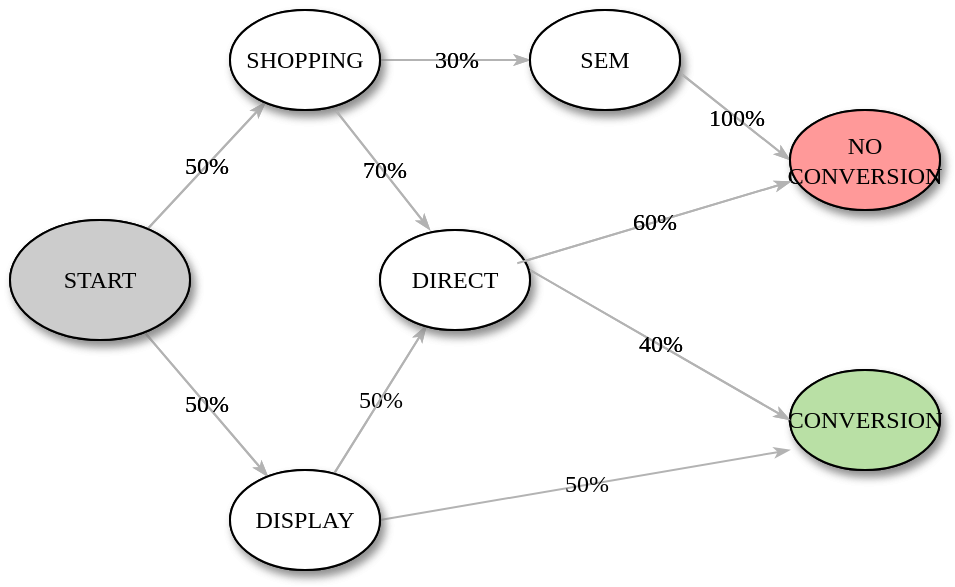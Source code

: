 <mxfile version="16.5.4" type="device"><diagram id="OUqfa52xmucVUAl4LmeA" name="Page-1"><mxGraphModel dx="1038" dy="489" grid="1" gridSize="10" guides="1" tooltips="1" connect="1" arrows="1" fold="1" page="1" pageScale="1" pageWidth="827" pageHeight="1169" math="1" shadow="0"><root><mxCell id="0"/><mxCell id="1" parent="0"/><mxCell id="WbeC-h6s3mRY2lRPQJmi-1" value="50%" style="edgeStyle=none;rounded=1;html=1;labelBackgroundColor=none;startArrow=none;startFill=0;startSize=5;endArrow=classicThin;endFill=1;endSize=5;jettySize=auto;orthogonalLoop=1;strokeColor=#B3B3B3;strokeWidth=1;fontFamily=Verdana;fontSize=12" edge="1" parent="1" source="WbeC-h6s3mRY2lRPQJmi-3" target="WbeC-h6s3mRY2lRPQJmi-5"><mxGeometry relative="1" as="geometry"/></mxCell><mxCell id="WbeC-h6s3mRY2lRPQJmi-2" value="50%" style="edgeStyle=none;rounded=1;html=1;labelBackgroundColor=none;startArrow=none;startFill=0;startSize=5;endArrow=classicThin;endFill=1;endSize=5;jettySize=auto;orthogonalLoop=1;strokeColor=#B3B3B3;strokeWidth=1;fontFamily=Verdana;fontSize=12" edge="1" parent="1" source="WbeC-h6s3mRY2lRPQJmi-3" target="WbeC-h6s3mRY2lRPQJmi-7"><mxGeometry relative="1" as="geometry"/></mxCell><mxCell id="WbeC-h6s3mRY2lRPQJmi-3" value="START" style="ellipse;whiteSpace=wrap;html=1;rounded=0;shadow=1;comic=0;labelBackgroundColor=none;strokeWidth=1;fontFamily=Verdana;fontSize=12;align=center;fillColor=#CCCCCC;" vertex="1" parent="1"><mxGeometry x="150" y="245" width="90" height="60" as="geometry"/></mxCell><mxCell id="WbeC-h6s3mRY2lRPQJmi-4" value="&lt;font color=&quot;#000000&quot;&gt;50%&lt;/font&gt;" style="edgeStyle=none;rounded=1;html=1;labelBackgroundColor=none;startArrow=none;startFill=0;startSize=5;endArrow=classicThin;endFill=1;endSize=5;jettySize=auto;orthogonalLoop=1;strokeColor=#B3B3B3;strokeWidth=1;fontFamily=Verdana;fontSize=12;fontColor=#0000FF;" edge="1" parent="1" source="WbeC-h6s3mRY2lRPQJmi-5" target="WbeC-h6s3mRY2lRPQJmi-9"><mxGeometry relative="1" as="geometry"/></mxCell><mxCell id="WbeC-h6s3mRY2lRPQJmi-5" value="&lt;span&gt;DISPLAY&lt;/span&gt;" style="ellipse;whiteSpace=wrap;html=1;rounded=0;shadow=1;comic=0;labelBackgroundColor=none;strokeWidth=1;fontFamily=Verdana;fontSize=12;align=center;" vertex="1" parent="1"><mxGeometry x="260" y="370" width="75" height="50" as="geometry"/></mxCell><mxCell id="WbeC-h6s3mRY2lRPQJmi-6" value="30%" style="edgeStyle=none;rounded=1;html=1;labelBackgroundColor=none;startArrow=none;startFill=0;startSize=5;endArrow=classicThin;endFill=1;endSize=5;jettySize=auto;orthogonalLoop=1;strokeColor=#B3B3B3;strokeWidth=1;fontFamily=Verdana;fontSize=12" edge="1" parent="1" source="WbeC-h6s3mRY2lRPQJmi-7" target="WbeC-h6s3mRY2lRPQJmi-8"><mxGeometry relative="1" as="geometry"/></mxCell><mxCell id="WbeC-h6s3mRY2lRPQJmi-7" value="&lt;span&gt;SHOPPING&lt;/span&gt;" style="ellipse;whiteSpace=wrap;html=1;rounded=0;shadow=1;comic=0;labelBackgroundColor=none;strokeWidth=1;fontFamily=Verdana;fontSize=12;align=center;" vertex="1" parent="1"><mxGeometry x="260" y="140" width="75" height="50" as="geometry"/></mxCell><mxCell id="WbeC-h6s3mRY2lRPQJmi-8" value="&lt;span&gt;SEM&lt;/span&gt;" style="ellipse;whiteSpace=wrap;html=1;rounded=0;shadow=1;comic=0;labelBackgroundColor=none;strokeWidth=1;fontFamily=Verdana;fontSize=12;align=center;" vertex="1" parent="1"><mxGeometry x="410" y="140" width="75" height="50" as="geometry"/></mxCell><mxCell id="WbeC-h6s3mRY2lRPQJmi-9" value="&lt;span&gt;DIRECT&lt;/span&gt;" style="ellipse;whiteSpace=wrap;html=1;rounded=0;shadow=1;comic=0;labelBackgroundColor=none;strokeWidth=1;fontFamily=Verdana;fontSize=12;align=center;" vertex="1" parent="1"><mxGeometry x="335" y="250" width="75" height="50" as="geometry"/></mxCell><mxCell id="WbeC-h6s3mRY2lRPQJmi-10" value="CONVERSION" style="ellipse;whiteSpace=wrap;html=1;rounded=0;shadow=1;comic=0;labelBackgroundColor=none;strokeWidth=1;fontFamily=Verdana;fontSize=12;align=center;fillColor=#B9E0A5;" vertex="1" parent="1"><mxGeometry x="540" y="320" width="75" height="50" as="geometry"/></mxCell><mxCell id="WbeC-h6s3mRY2lRPQJmi-11" value="100%" style="edgeStyle=none;rounded=1;html=1;labelBackgroundColor=none;startArrow=none;startFill=0;startSize=5;endArrow=classicThin;endFill=1;endSize=5;jettySize=auto;orthogonalLoop=1;strokeColor=#B3B3B3;strokeWidth=1;fontFamily=Verdana;fontSize=12;exitX=1.013;exitY=0.644;exitDx=0;exitDy=0;exitPerimeter=0;entryX=0;entryY=0.5;entryDx=0;entryDy=0;" edge="1" parent="1" source="WbeC-h6s3mRY2lRPQJmi-8" target="WbeC-h6s3mRY2lRPQJmi-14"><mxGeometry relative="1" as="geometry"><mxPoint x="419.998" y="341.544" as="sourcePoint"/><mxPoint x="491.936" y="280.004" as="targetPoint"/></mxGeometry></mxCell><mxCell id="WbeC-h6s3mRY2lRPQJmi-12" value="70%" style="edgeStyle=none;rounded=1;html=1;labelBackgroundColor=none;startArrow=none;startFill=0;startSize=5;endArrow=classicThin;endFill=1;endSize=5;jettySize=auto;orthogonalLoop=1;strokeColor=#B3B3B3;strokeWidth=1;fontFamily=Verdana;fontSize=12;exitX=0.709;exitY=1.012;exitDx=0;exitDy=0;exitPerimeter=0;" edge="1" parent="1" source="WbeC-h6s3mRY2lRPQJmi-7"><mxGeometry relative="1" as="geometry"><mxPoint x="450.005" y="215.0" as="sourcePoint"/><mxPoint x="360" y="250" as="targetPoint"/></mxGeometry></mxCell><mxCell id="WbeC-h6s3mRY2lRPQJmi-13" value="40%" style="edgeStyle=none;rounded=1;html=1;labelBackgroundColor=none;startArrow=none;startFill=0;startSize=5;endArrow=classicThin;endFill=1;endSize=5;jettySize=auto;orthogonalLoop=1;strokeColor=#B3B3B3;strokeWidth=1;fontFamily=Verdana;fontSize=12;exitX=1;exitY=0.5;exitDx=0;exitDy=0;entryX=0;entryY=0.5;entryDx=0;entryDy=0;" edge="1" parent="1" target="WbeC-h6s3mRY2lRPQJmi-10"><mxGeometry relative="1" as="geometry"><mxPoint x="410" y="270" as="sourcePoint"/><mxPoint x="363.225" y="358" as="targetPoint"/></mxGeometry></mxCell><mxCell id="WbeC-h6s3mRY2lRPQJmi-14" value="NO CONVERSION" style="ellipse;whiteSpace=wrap;html=1;rounded=0;shadow=1;comic=0;labelBackgroundColor=none;strokeWidth=1;fontFamily=Verdana;fontSize=12;align=center;fillColor=#FF9999;" vertex="1" parent="1"><mxGeometry x="540" y="190" width="75" height="50" as="geometry"/></mxCell><mxCell id="WbeC-h6s3mRY2lRPQJmi-15" value="&lt;font color=&quot;#000000&quot;&gt;50%&lt;/font&gt;" style="edgeStyle=none;rounded=1;html=1;labelBackgroundColor=none;startArrow=none;startFill=0;startSize=5;endArrow=classicThin;endFill=1;endSize=5;jettySize=auto;orthogonalLoop=1;strokeColor=#B3B3B3;strokeWidth=1;fontFamily=Verdana;fontSize=12;exitX=1;exitY=0.5;exitDx=0;exitDy=0;fontColor=#0000FF;" edge="1" parent="1" source="WbeC-h6s3mRY2lRPQJmi-5"><mxGeometry relative="1" as="geometry"><mxPoint x="321.923" y="381.923" as="sourcePoint"/><mxPoint x="540" y="360" as="targetPoint"/></mxGeometry></mxCell><mxCell id="WbeC-h6s3mRY2lRPQJmi-16" value="60%" style="edgeStyle=none;rounded=1;html=1;labelBackgroundColor=none;startArrow=none;startFill=0;startSize=5;endArrow=classicThin;endFill=1;endSize=5;jettySize=auto;orthogonalLoop=1;strokeColor=#B3B3B3;strokeWidth=1;fontFamily=Verdana;fontSize=12;exitX=0.915;exitY=0.332;exitDx=0;exitDy=0;entryX=0.005;entryY=0.716;entryDx=0;entryDy=0;exitPerimeter=0;entryPerimeter=0;" edge="1" parent="1" source="WbeC-h6s3mRY2lRPQJmi-9" target="WbeC-h6s3mRY2lRPQJmi-14"><mxGeometry relative="1" as="geometry"><mxPoint x="420" y="280" as="sourcePoint"/><mxPoint x="550" y="355" as="targetPoint"/></mxGeometry></mxCell><mxCell id="WbeC-h6s3mRY2lRPQJmi-17" value="50%" style="edgeStyle=none;rounded=1;html=1;labelBackgroundColor=none;startArrow=none;startFill=0;startSize=5;endArrow=classicThin;endFill=1;endSize=5;jettySize=auto;orthogonalLoop=1;strokeColor=#B3B3B3;strokeWidth=1;fontFamily=Verdana;fontSize=12" edge="1" parent="1" source="WbeC-h6s3mRY2lRPQJmi-19" target="WbeC-h6s3mRY2lRPQJmi-21"><mxGeometry relative="1" as="geometry"/></mxCell><mxCell id="WbeC-h6s3mRY2lRPQJmi-18" value="50%" style="edgeStyle=none;rounded=1;html=1;labelBackgroundColor=none;startArrow=none;startFill=0;startSize=5;endArrow=classicThin;endFill=1;endSize=5;jettySize=auto;orthogonalLoop=1;strokeColor=#B3B3B3;strokeWidth=1;fontFamily=Verdana;fontSize=12" edge="1" parent="1" source="WbeC-h6s3mRY2lRPQJmi-19" target="WbeC-h6s3mRY2lRPQJmi-23"><mxGeometry relative="1" as="geometry"/></mxCell><mxCell id="WbeC-h6s3mRY2lRPQJmi-19" value="START" style="ellipse;whiteSpace=wrap;html=1;rounded=0;shadow=1;comic=0;labelBackgroundColor=none;strokeWidth=1;fontFamily=Verdana;fontSize=12;align=center;fillColor=#CCCCCC;" vertex="1" parent="1"><mxGeometry x="150" y="245" width="90" height="60" as="geometry"/></mxCell><mxCell id="WbeC-h6s3mRY2lRPQJmi-20" value="" style="edgeStyle=none;rounded=1;html=1;labelBackgroundColor=none;startArrow=none;startFill=0;startSize=5;endArrow=classicThin;endFill=1;endSize=5;jettySize=auto;orthogonalLoop=1;strokeColor=#B3B3B3;strokeWidth=1;fontFamily=Verdana;fontSize=12" edge="1" parent="1" source="WbeC-h6s3mRY2lRPQJmi-21" target="WbeC-h6s3mRY2lRPQJmi-25"><mxGeometry relative="1" as="geometry"/></mxCell><mxCell id="WbeC-h6s3mRY2lRPQJmi-21" value="&lt;span&gt;DISPLAY&lt;/span&gt;" style="ellipse;whiteSpace=wrap;html=1;rounded=0;shadow=1;comic=0;labelBackgroundColor=none;strokeWidth=1;fontFamily=Verdana;fontSize=12;align=center;" vertex="1" parent="1"><mxGeometry x="260" y="370" width="75" height="50" as="geometry"/></mxCell><mxCell id="WbeC-h6s3mRY2lRPQJmi-22" value="30%" style="edgeStyle=none;rounded=1;html=1;labelBackgroundColor=none;startArrow=none;startFill=0;startSize=5;endArrow=classicThin;endFill=1;endSize=5;jettySize=auto;orthogonalLoop=1;strokeColor=#B3B3B3;strokeWidth=1;fontFamily=Verdana;fontSize=12" edge="1" parent="1" source="WbeC-h6s3mRY2lRPQJmi-23" target="WbeC-h6s3mRY2lRPQJmi-24"><mxGeometry relative="1" as="geometry"/></mxCell><mxCell id="WbeC-h6s3mRY2lRPQJmi-23" value="&lt;span&gt;SHOPPING&lt;/span&gt;" style="ellipse;whiteSpace=wrap;html=1;rounded=0;shadow=1;comic=0;labelBackgroundColor=none;strokeWidth=1;fontFamily=Verdana;fontSize=12;align=center;" vertex="1" parent="1"><mxGeometry x="260" y="140" width="75" height="50" as="geometry"/></mxCell><mxCell id="WbeC-h6s3mRY2lRPQJmi-24" value="&lt;span&gt;SEM&lt;/span&gt;" style="ellipse;whiteSpace=wrap;html=1;rounded=0;shadow=1;comic=0;labelBackgroundColor=none;strokeWidth=1;fontFamily=Verdana;fontSize=12;align=center;" vertex="1" parent="1"><mxGeometry x="410" y="140" width="75" height="50" as="geometry"/></mxCell><mxCell id="WbeC-h6s3mRY2lRPQJmi-25" value="&lt;span&gt;DIRECT&lt;/span&gt;" style="ellipse;whiteSpace=wrap;html=1;rounded=0;shadow=1;comic=0;labelBackgroundColor=none;strokeWidth=1;fontFamily=Verdana;fontSize=12;align=center;" vertex="1" parent="1"><mxGeometry x="335" y="250" width="75" height="50" as="geometry"/></mxCell><mxCell id="WbeC-h6s3mRY2lRPQJmi-26" value="CONVERSION" style="ellipse;whiteSpace=wrap;html=1;rounded=0;shadow=1;comic=0;labelBackgroundColor=none;strokeWidth=1;fontFamily=Verdana;fontSize=12;align=center;fillColor=#B9E0A5;" vertex="1" parent="1"><mxGeometry x="540" y="320" width="75" height="50" as="geometry"/></mxCell><mxCell id="WbeC-h6s3mRY2lRPQJmi-27" value="100%" style="edgeStyle=none;rounded=1;html=1;labelBackgroundColor=none;startArrow=none;startFill=0;startSize=5;endArrow=classicThin;endFill=1;endSize=5;jettySize=auto;orthogonalLoop=1;strokeColor=#B3B3B3;strokeWidth=1;fontFamily=Verdana;fontSize=12;exitX=1.013;exitY=0.644;exitDx=0;exitDy=0;exitPerimeter=0;entryX=0;entryY=0.5;entryDx=0;entryDy=0;" edge="1" parent="1" source="WbeC-h6s3mRY2lRPQJmi-24" target="WbeC-h6s3mRY2lRPQJmi-30"><mxGeometry relative="1" as="geometry"><mxPoint x="419.998" y="341.544" as="sourcePoint"/><mxPoint x="491.936" y="280.004" as="targetPoint"/></mxGeometry></mxCell><mxCell id="WbeC-h6s3mRY2lRPQJmi-28" value="70%" style="edgeStyle=none;rounded=1;html=1;labelBackgroundColor=none;startArrow=none;startFill=0;startSize=5;endArrow=classicThin;endFill=1;endSize=5;jettySize=auto;orthogonalLoop=1;strokeColor=#B3B3B3;strokeWidth=1;fontFamily=Verdana;fontSize=12;exitX=0.709;exitY=1.012;exitDx=0;exitDy=0;exitPerimeter=0;" edge="1" parent="1" source="WbeC-h6s3mRY2lRPQJmi-23"><mxGeometry relative="1" as="geometry"><mxPoint x="450.005" y="215.0" as="sourcePoint"/><mxPoint x="360" y="250" as="targetPoint"/></mxGeometry></mxCell><mxCell id="WbeC-h6s3mRY2lRPQJmi-29" value="40%" style="edgeStyle=none;rounded=1;html=1;labelBackgroundColor=none;startArrow=none;startFill=0;startSize=5;endArrow=classicThin;endFill=1;endSize=5;jettySize=auto;orthogonalLoop=1;strokeColor=#B3B3B3;strokeWidth=1;fontFamily=Verdana;fontSize=12;exitX=1;exitY=0.5;exitDx=0;exitDy=0;entryX=0;entryY=0.5;entryDx=0;entryDy=0;" edge="1" parent="1" target="WbeC-h6s3mRY2lRPQJmi-26"><mxGeometry relative="1" as="geometry"><mxPoint x="410" y="270" as="sourcePoint"/><mxPoint x="363.225" y="358" as="targetPoint"/></mxGeometry></mxCell><mxCell id="WbeC-h6s3mRY2lRPQJmi-30" value="NO CONVERSION" style="ellipse;whiteSpace=wrap;html=1;rounded=0;shadow=1;comic=0;labelBackgroundColor=none;strokeWidth=1;fontFamily=Verdana;fontSize=12;align=center;fillColor=#FF9999;" vertex="1" parent="1"><mxGeometry x="540" y="190" width="75" height="50" as="geometry"/></mxCell><mxCell id="WbeC-h6s3mRY2lRPQJmi-31" value="60%" style="edgeStyle=none;rounded=1;html=1;labelBackgroundColor=none;startArrow=none;startFill=0;startSize=5;endArrow=classicThin;endFill=1;endSize=5;jettySize=auto;orthogonalLoop=1;strokeColor=#B3B3B3;strokeWidth=1;fontFamily=Verdana;fontSize=12;exitX=0.915;exitY=0.332;exitDx=0;exitDy=0;entryX=0.005;entryY=0.716;entryDx=0;entryDy=0;exitPerimeter=0;entryPerimeter=0;" edge="1" parent="1" source="WbeC-h6s3mRY2lRPQJmi-25" target="WbeC-h6s3mRY2lRPQJmi-30"><mxGeometry relative="1" as="geometry"><mxPoint x="420" y="280" as="sourcePoint"/><mxPoint x="550" y="355" as="targetPoint"/></mxGeometry></mxCell></root></mxGraphModel></diagram></mxfile>